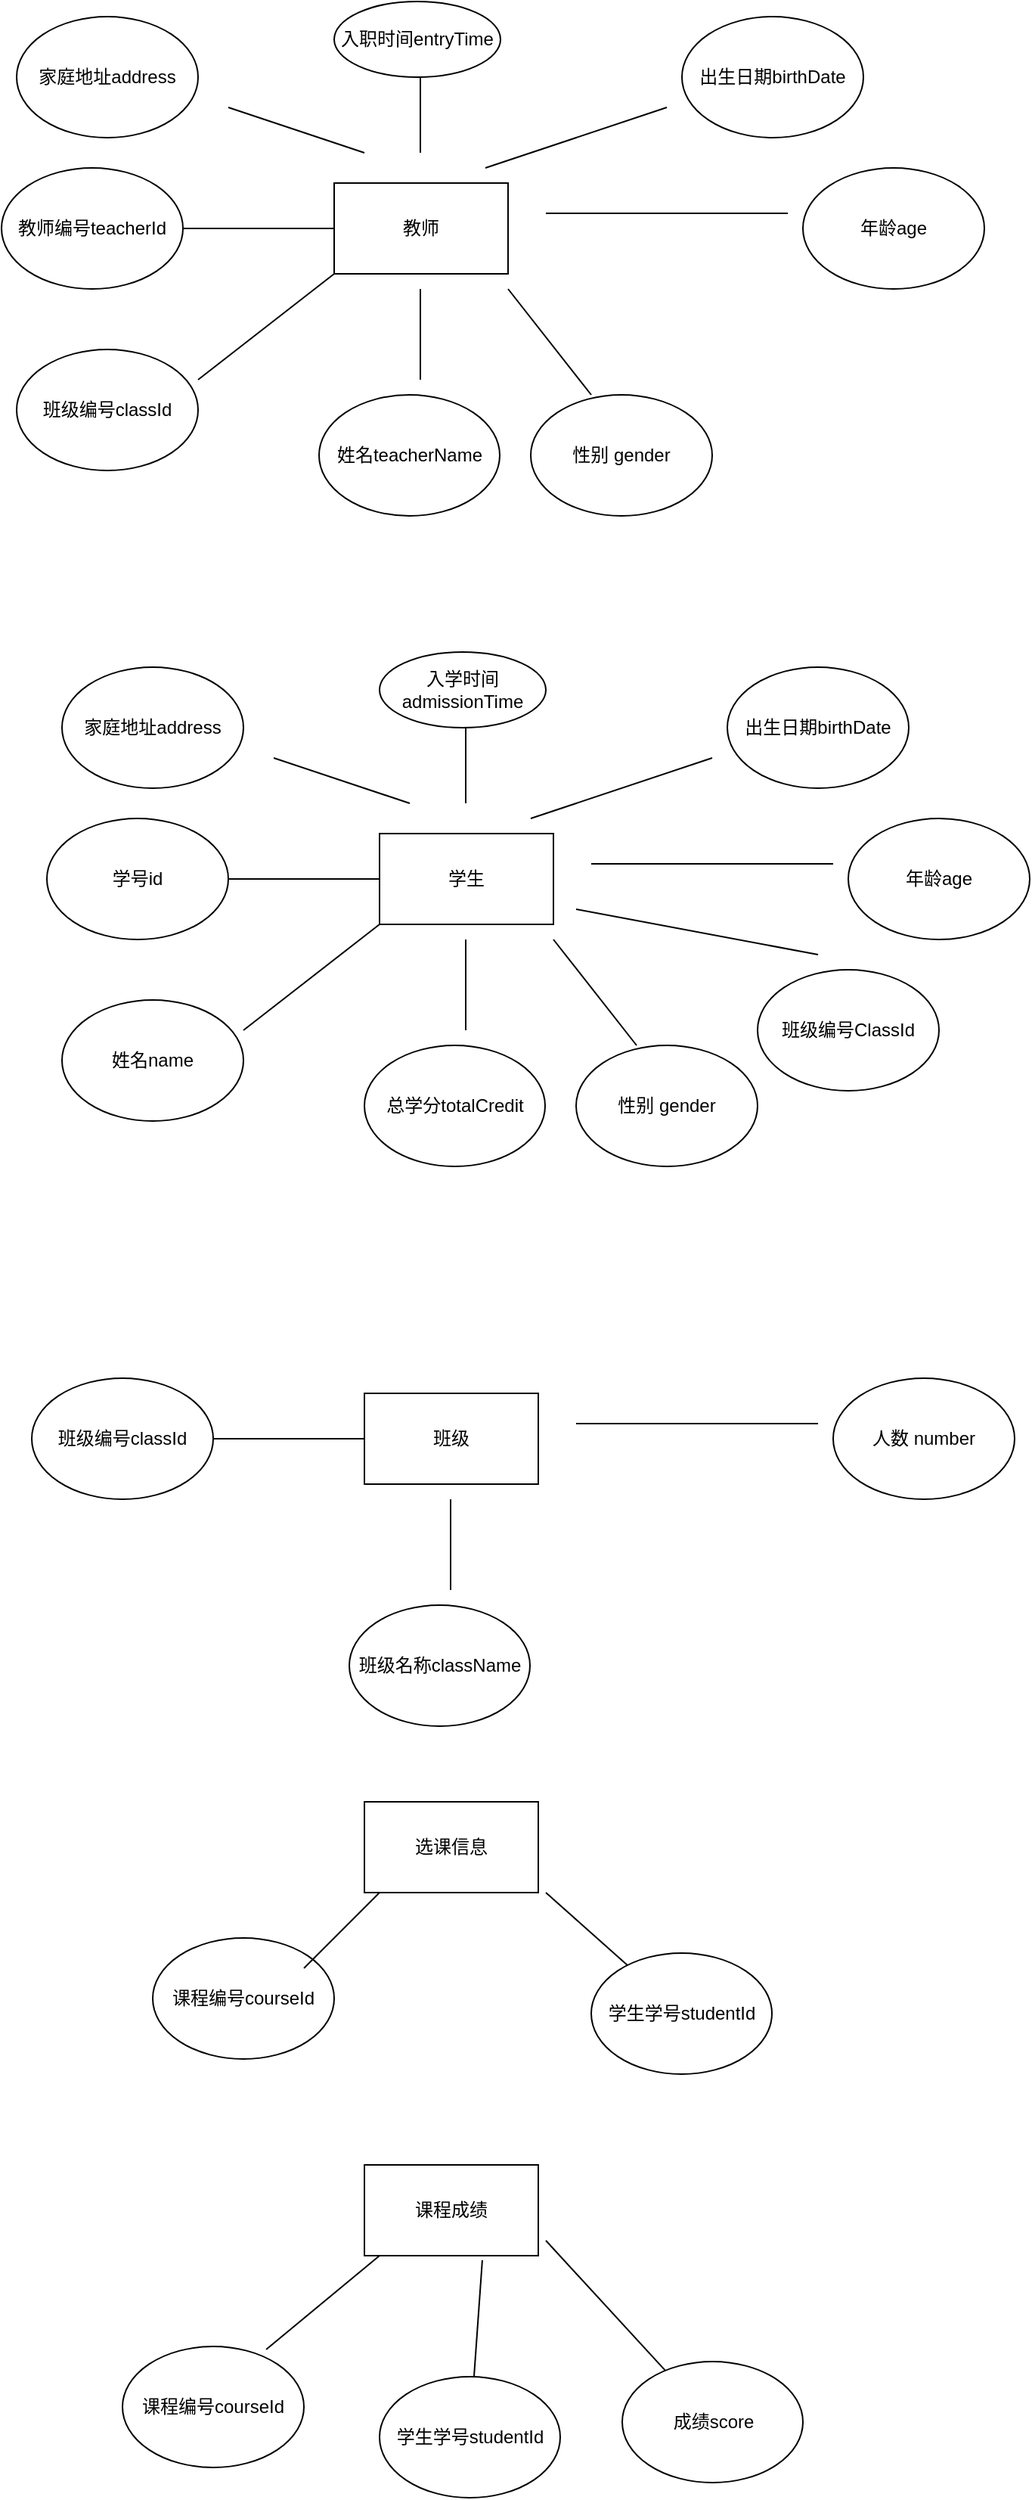 <mxfile version="21.3.6" type="github">
  <diagram id="R2lEEEUBdFMjLlhIrx00" name="Page-1">
    <mxGraphModel dx="1379" dy="1888" grid="1" gridSize="10" guides="1" tooltips="1" connect="1" arrows="1" fold="1" page="1" pageScale="1" pageWidth="850" pageHeight="1100" math="0" shadow="0" extFonts="Permanent Marker^https://fonts.googleapis.com/css?family=Permanent+Marker">
      <root>
        <mxCell id="0" />
        <mxCell id="1" parent="0" />
        <mxCell id="hJJ5cxdDLMS1EZ1irEGg-6" style="edgeStyle=orthogonalEdgeStyle;rounded=0;orthogonalLoop=1;jettySize=auto;html=1;entryX=1;entryY=0.5;entryDx=0;entryDy=0;endArrow=none;endFill=0;" parent="1" source="hJJ5cxdDLMS1EZ1irEGg-1" target="hJJ5cxdDLMS1EZ1irEGg-3" edge="1">
          <mxGeometry relative="1" as="geometry" />
        </mxCell>
        <mxCell id="hJJ5cxdDLMS1EZ1irEGg-1" value="学生" style="rounded=0;whiteSpace=wrap;html=1;" parent="1" vertex="1">
          <mxGeometry x="350" y="140" width="115" height="60" as="geometry" />
        </mxCell>
        <mxCell id="hJJ5cxdDLMS1EZ1irEGg-3" value="学号id" style="ellipse;whiteSpace=wrap;html=1;" parent="1" vertex="1">
          <mxGeometry x="130" y="130" width="120" height="80" as="geometry" />
        </mxCell>
        <mxCell id="hJJ5cxdDLMS1EZ1irEGg-7" value="总学分totalCredit&lt;br&gt;" style="ellipse;whiteSpace=wrap;html=1;rounded=0;" parent="1" vertex="1">
          <mxGeometry x="340" y="280" width="119.5" height="80" as="geometry" />
        </mxCell>
        <mxCell id="hJJ5cxdDLMS1EZ1irEGg-9" value="姓名name" style="ellipse;whiteSpace=wrap;html=1;" parent="1" vertex="1">
          <mxGeometry x="140" y="250" width="120" height="80" as="geometry" />
        </mxCell>
        <mxCell id="hJJ5cxdDLMS1EZ1irEGg-11" value="" style="endArrow=none;html=1;rounded=0;" parent="1" edge="1">
          <mxGeometry width="50" height="50" relative="1" as="geometry">
            <mxPoint x="260" y="270" as="sourcePoint" />
            <mxPoint x="350" y="200" as="targetPoint" />
          </mxGeometry>
        </mxCell>
        <mxCell id="hJJ5cxdDLMS1EZ1irEGg-12" value="" style="endArrow=none;html=1;rounded=0;" parent="1" edge="1">
          <mxGeometry width="50" height="50" relative="1" as="geometry">
            <mxPoint x="407" y="270" as="sourcePoint" />
            <mxPoint x="407" y="210" as="targetPoint" />
            <Array as="points">
              <mxPoint x="407" y="240" />
            </Array>
          </mxGeometry>
        </mxCell>
        <mxCell id="hJJ5cxdDLMS1EZ1irEGg-13" value="" style="endArrow=none;html=1;rounded=0;" parent="1" edge="1">
          <mxGeometry width="50" height="50" relative="1" as="geometry">
            <mxPoint x="465" y="210" as="sourcePoint" />
            <mxPoint x="520" y="280" as="targetPoint" />
          </mxGeometry>
        </mxCell>
        <mxCell id="hJJ5cxdDLMS1EZ1irEGg-14" value="性别 gender" style="ellipse;whiteSpace=wrap;html=1;" parent="1" vertex="1">
          <mxGeometry x="480" y="280" width="120" height="80" as="geometry" />
        </mxCell>
        <mxCell id="hJJ5cxdDLMS1EZ1irEGg-15" value="" style="endArrow=none;html=1;rounded=0;" parent="1" edge="1">
          <mxGeometry width="50" height="50" relative="1" as="geometry">
            <mxPoint x="480" y="190" as="sourcePoint" />
            <mxPoint x="640" y="220" as="targetPoint" />
          </mxGeometry>
        </mxCell>
        <mxCell id="hJJ5cxdDLMS1EZ1irEGg-16" value="班级编号ClassId" style="ellipse;whiteSpace=wrap;html=1;" parent="1" vertex="1">
          <mxGeometry x="600" y="230" width="120" height="80" as="geometry" />
        </mxCell>
        <mxCell id="hJJ5cxdDLMS1EZ1irEGg-17" value="" style="endArrow=none;html=1;rounded=0;" parent="1" edge="1">
          <mxGeometry width="50" height="50" relative="1" as="geometry">
            <mxPoint x="490" y="160" as="sourcePoint" />
            <mxPoint x="650" y="160" as="targetPoint" />
          </mxGeometry>
        </mxCell>
        <mxCell id="hJJ5cxdDLMS1EZ1irEGg-18" value="年龄age" style="ellipse;whiteSpace=wrap;html=1;" parent="1" vertex="1">
          <mxGeometry x="660" y="130" width="120" height="80" as="geometry" />
        </mxCell>
        <mxCell id="hJJ5cxdDLMS1EZ1irEGg-19" value="" style="endArrow=none;html=1;rounded=0;" parent="1" edge="1">
          <mxGeometry width="50" height="50" relative="1" as="geometry">
            <mxPoint x="450" y="130" as="sourcePoint" />
            <mxPoint x="570" y="90" as="targetPoint" />
          </mxGeometry>
        </mxCell>
        <mxCell id="hJJ5cxdDLMS1EZ1irEGg-20" value="出生日期birthDate" style="ellipse;whiteSpace=wrap;html=1;" parent="1" vertex="1">
          <mxGeometry x="580" y="30" width="120" height="80" as="geometry" />
        </mxCell>
        <mxCell id="hJJ5cxdDLMS1EZ1irEGg-21" value="" style="endArrow=none;html=1;rounded=0;" parent="1" edge="1">
          <mxGeometry width="50" height="50" relative="1" as="geometry">
            <mxPoint x="370" y="120" as="sourcePoint" />
            <mxPoint x="280" y="90" as="targetPoint" />
          </mxGeometry>
        </mxCell>
        <mxCell id="hJJ5cxdDLMS1EZ1irEGg-22" value="家庭地址address" style="ellipse;whiteSpace=wrap;html=1;" parent="1" vertex="1">
          <mxGeometry x="140" y="30" width="120" height="80" as="geometry" />
        </mxCell>
        <mxCell id="hJJ5cxdDLMS1EZ1irEGg-23" value="" style="endArrow=none;html=1;rounded=0;" parent="1" edge="1">
          <mxGeometry width="50" height="50" relative="1" as="geometry">
            <mxPoint x="407" y="120" as="sourcePoint" />
            <mxPoint x="407" y="60" as="targetPoint" />
            <Array as="points">
              <mxPoint x="407" y="90" />
            </Array>
          </mxGeometry>
        </mxCell>
        <mxCell id="hJJ5cxdDLMS1EZ1irEGg-24" value="入学时间admissionTime" style="ellipse;whiteSpace=wrap;html=1;" parent="1" vertex="1">
          <mxGeometry x="350" y="20" width="110" height="50" as="geometry" />
        </mxCell>
        <mxCell id="mxAn8L0b2jyymD9nRvfy-1" style="edgeStyle=orthogonalEdgeStyle;rounded=0;orthogonalLoop=1;jettySize=auto;html=1;entryX=1;entryY=0.5;entryDx=0;entryDy=0;endArrow=none;endFill=0;" edge="1" parent="1" source="mxAn8L0b2jyymD9nRvfy-2" target="mxAn8L0b2jyymD9nRvfy-3">
          <mxGeometry relative="1" as="geometry" />
        </mxCell>
        <mxCell id="mxAn8L0b2jyymD9nRvfy-2" value="班级" style="rounded=0;whiteSpace=wrap;html=1;" vertex="1" parent="1">
          <mxGeometry x="340" y="510" width="115" height="60" as="geometry" />
        </mxCell>
        <mxCell id="mxAn8L0b2jyymD9nRvfy-3" value="班级编号classId" style="ellipse;whiteSpace=wrap;html=1;" vertex="1" parent="1">
          <mxGeometry x="120" y="500" width="120" height="80" as="geometry" />
        </mxCell>
        <mxCell id="mxAn8L0b2jyymD9nRvfy-4" value="班级名称className" style="ellipse;whiteSpace=wrap;html=1;rounded=0;" vertex="1" parent="1">
          <mxGeometry x="330" y="650" width="119.5" height="80" as="geometry" />
        </mxCell>
        <mxCell id="mxAn8L0b2jyymD9nRvfy-7" value="" style="endArrow=none;html=1;rounded=0;" edge="1" parent="1">
          <mxGeometry width="50" height="50" relative="1" as="geometry">
            <mxPoint x="397" y="640" as="sourcePoint" />
            <mxPoint x="397" y="580" as="targetPoint" />
            <Array as="points">
              <mxPoint x="397" y="610" />
            </Array>
          </mxGeometry>
        </mxCell>
        <mxCell id="mxAn8L0b2jyymD9nRvfy-12" value="" style="endArrow=none;html=1;rounded=0;" edge="1" parent="1">
          <mxGeometry width="50" height="50" relative="1" as="geometry">
            <mxPoint x="480" y="530" as="sourcePoint" />
            <mxPoint x="640" y="530" as="targetPoint" />
          </mxGeometry>
        </mxCell>
        <mxCell id="mxAn8L0b2jyymD9nRvfy-13" value="人数 number" style="ellipse;whiteSpace=wrap;html=1;" vertex="1" parent="1">
          <mxGeometry x="650" y="500" width="120" height="80" as="geometry" />
        </mxCell>
        <mxCell id="mxAn8L0b2jyymD9nRvfy-20" value="选课信息" style="rounded=0;whiteSpace=wrap;html=1;" vertex="1" parent="1">
          <mxGeometry x="340" y="780" width="115" height="60" as="geometry" />
        </mxCell>
        <mxCell id="mxAn8L0b2jyymD9nRvfy-21" value="课程编号courseId" style="ellipse;whiteSpace=wrap;html=1;" vertex="1" parent="1">
          <mxGeometry x="200" y="870" width="120" height="80" as="geometry" />
        </mxCell>
        <mxCell id="mxAn8L0b2jyymD9nRvfy-22" value="学生学号studentId" style="ellipse;whiteSpace=wrap;html=1;rounded=0;" vertex="1" parent="1">
          <mxGeometry x="490" y="880" width="119.5" height="80" as="geometry" />
        </mxCell>
        <mxCell id="mxAn8L0b2jyymD9nRvfy-26" style="edgeStyle=orthogonalEdgeStyle;rounded=0;orthogonalLoop=1;jettySize=auto;html=1;entryX=1;entryY=0.5;entryDx=0;entryDy=0;endArrow=none;endFill=0;" edge="1" parent="1" source="mxAn8L0b2jyymD9nRvfy-27" target="mxAn8L0b2jyymD9nRvfy-28">
          <mxGeometry relative="1" as="geometry" />
        </mxCell>
        <mxCell id="mxAn8L0b2jyymD9nRvfy-27" value="教师" style="rounded=0;whiteSpace=wrap;html=1;" vertex="1" parent="1">
          <mxGeometry x="320" y="-290" width="115" height="60" as="geometry" />
        </mxCell>
        <mxCell id="mxAn8L0b2jyymD9nRvfy-28" value="教师编号teacherId" style="ellipse;whiteSpace=wrap;html=1;" vertex="1" parent="1">
          <mxGeometry x="100" y="-300" width="120" height="80" as="geometry" />
        </mxCell>
        <mxCell id="mxAn8L0b2jyymD9nRvfy-29" value="姓名teacherName" style="ellipse;whiteSpace=wrap;html=1;rounded=0;" vertex="1" parent="1">
          <mxGeometry x="310" y="-150" width="119.5" height="80" as="geometry" />
        </mxCell>
        <mxCell id="mxAn8L0b2jyymD9nRvfy-30" value="班级编号classId" style="ellipse;whiteSpace=wrap;html=1;" vertex="1" parent="1">
          <mxGeometry x="110" y="-180" width="120" height="80" as="geometry" />
        </mxCell>
        <mxCell id="mxAn8L0b2jyymD9nRvfy-31" value="" style="endArrow=none;html=1;rounded=0;" edge="1" parent="1">
          <mxGeometry width="50" height="50" relative="1" as="geometry">
            <mxPoint x="230" y="-160" as="sourcePoint" />
            <mxPoint x="320" y="-230" as="targetPoint" />
          </mxGeometry>
        </mxCell>
        <mxCell id="mxAn8L0b2jyymD9nRvfy-32" value="" style="endArrow=none;html=1;rounded=0;" edge="1" parent="1">
          <mxGeometry width="50" height="50" relative="1" as="geometry">
            <mxPoint x="377" y="-160" as="sourcePoint" />
            <mxPoint x="377" y="-220" as="targetPoint" />
            <Array as="points">
              <mxPoint x="377" y="-190" />
            </Array>
          </mxGeometry>
        </mxCell>
        <mxCell id="mxAn8L0b2jyymD9nRvfy-33" value="" style="endArrow=none;html=1;rounded=0;" edge="1" parent="1">
          <mxGeometry width="50" height="50" relative="1" as="geometry">
            <mxPoint x="435" y="-220" as="sourcePoint" />
            <mxPoint x="490" y="-150" as="targetPoint" />
          </mxGeometry>
        </mxCell>
        <mxCell id="mxAn8L0b2jyymD9nRvfy-34" value="性别 gender" style="ellipse;whiteSpace=wrap;html=1;" vertex="1" parent="1">
          <mxGeometry x="450" y="-150" width="120" height="80" as="geometry" />
        </mxCell>
        <mxCell id="mxAn8L0b2jyymD9nRvfy-37" value="" style="endArrow=none;html=1;rounded=0;" edge="1" parent="1">
          <mxGeometry width="50" height="50" relative="1" as="geometry">
            <mxPoint x="460" y="-270" as="sourcePoint" />
            <mxPoint x="620" y="-270" as="targetPoint" />
          </mxGeometry>
        </mxCell>
        <mxCell id="mxAn8L0b2jyymD9nRvfy-38" value="年龄age" style="ellipse;whiteSpace=wrap;html=1;" vertex="1" parent="1">
          <mxGeometry x="630" y="-300" width="120" height="80" as="geometry" />
        </mxCell>
        <mxCell id="mxAn8L0b2jyymD9nRvfy-39" value="" style="endArrow=none;html=1;rounded=0;" edge="1" parent="1">
          <mxGeometry width="50" height="50" relative="1" as="geometry">
            <mxPoint x="420" y="-300" as="sourcePoint" />
            <mxPoint x="540" y="-340" as="targetPoint" />
          </mxGeometry>
        </mxCell>
        <mxCell id="mxAn8L0b2jyymD9nRvfy-40" value="出生日期birthDate" style="ellipse;whiteSpace=wrap;html=1;" vertex="1" parent="1">
          <mxGeometry x="550" y="-400" width="120" height="80" as="geometry" />
        </mxCell>
        <mxCell id="mxAn8L0b2jyymD9nRvfy-41" value="" style="endArrow=none;html=1;rounded=0;" edge="1" parent="1">
          <mxGeometry width="50" height="50" relative="1" as="geometry">
            <mxPoint x="340" y="-310" as="sourcePoint" />
            <mxPoint x="250" y="-340" as="targetPoint" />
          </mxGeometry>
        </mxCell>
        <mxCell id="mxAn8L0b2jyymD9nRvfy-42" value="家庭地址address" style="ellipse;whiteSpace=wrap;html=1;" vertex="1" parent="1">
          <mxGeometry x="110" y="-400" width="120" height="80" as="geometry" />
        </mxCell>
        <mxCell id="mxAn8L0b2jyymD9nRvfy-43" value="" style="endArrow=none;html=1;rounded=0;" edge="1" parent="1">
          <mxGeometry width="50" height="50" relative="1" as="geometry">
            <mxPoint x="377" y="-310" as="sourcePoint" />
            <mxPoint x="377" y="-370" as="targetPoint" />
            <Array as="points">
              <mxPoint x="377" y="-340" />
            </Array>
          </mxGeometry>
        </mxCell>
        <mxCell id="mxAn8L0b2jyymD9nRvfy-44" value="入职时间entryTime" style="ellipse;whiteSpace=wrap;html=1;" vertex="1" parent="1">
          <mxGeometry x="320" y="-410" width="110" height="50" as="geometry" />
        </mxCell>
        <mxCell id="mxAn8L0b2jyymD9nRvfy-45" value="" style="endArrow=none;html=1;rounded=0;" edge="1" parent="1">
          <mxGeometry width="50" height="50" relative="1" as="geometry">
            <mxPoint x="300" y="890" as="sourcePoint" />
            <mxPoint x="350" y="840" as="targetPoint" />
          </mxGeometry>
        </mxCell>
        <mxCell id="mxAn8L0b2jyymD9nRvfy-46" value="" style="endArrow=none;html=1;rounded=0;" edge="1" parent="1" target="mxAn8L0b2jyymD9nRvfy-22">
          <mxGeometry width="50" height="50" relative="1" as="geometry">
            <mxPoint x="460" y="840" as="sourcePoint" />
            <mxPoint x="510" y="790" as="targetPoint" />
          </mxGeometry>
        </mxCell>
        <mxCell id="mxAn8L0b2jyymD9nRvfy-47" value="课程成绩" style="rounded=0;whiteSpace=wrap;html=1;" vertex="1" parent="1">
          <mxGeometry x="340" y="1020" width="115" height="60" as="geometry" />
        </mxCell>
        <mxCell id="mxAn8L0b2jyymD9nRvfy-48" value="课程编号courseId" style="ellipse;whiteSpace=wrap;html=1;" vertex="1" parent="1">
          <mxGeometry x="180" y="1140" width="120" height="80" as="geometry" />
        </mxCell>
        <mxCell id="mxAn8L0b2jyymD9nRvfy-49" value="学生学号studentId" style="ellipse;whiteSpace=wrap;html=1;rounded=0;" vertex="1" parent="1">
          <mxGeometry x="350" y="1160" width="119.5" height="80" as="geometry" />
        </mxCell>
        <mxCell id="mxAn8L0b2jyymD9nRvfy-50" value="" style="endArrow=none;html=1;rounded=0;exitX=0.792;exitY=0.025;exitDx=0;exitDy=0;exitPerimeter=0;" edge="1" parent="1" source="mxAn8L0b2jyymD9nRvfy-48">
          <mxGeometry width="50" height="50" relative="1" as="geometry">
            <mxPoint x="300" y="1130" as="sourcePoint" />
            <mxPoint x="350" y="1080" as="targetPoint" />
          </mxGeometry>
        </mxCell>
        <mxCell id="mxAn8L0b2jyymD9nRvfy-51" value="" style="endArrow=none;html=1;rounded=0;exitX=0.678;exitY=1.05;exitDx=0;exitDy=0;exitPerimeter=0;" edge="1" parent="1" target="mxAn8L0b2jyymD9nRvfy-49" source="mxAn8L0b2jyymD9nRvfy-47">
          <mxGeometry width="50" height="50" relative="1" as="geometry">
            <mxPoint x="460" y="1080" as="sourcePoint" />
            <mxPoint x="510" y="1030" as="targetPoint" />
          </mxGeometry>
        </mxCell>
        <mxCell id="mxAn8L0b2jyymD9nRvfy-52" value="成绩score" style="ellipse;whiteSpace=wrap;html=1;rounded=0;" vertex="1" parent="1">
          <mxGeometry x="510.5" y="1150" width="119.5" height="80" as="geometry" />
        </mxCell>
        <mxCell id="mxAn8L0b2jyymD9nRvfy-53" value="" style="endArrow=none;html=1;rounded=0;" edge="1" parent="1" target="mxAn8L0b2jyymD9nRvfy-52">
          <mxGeometry width="50" height="50" relative="1" as="geometry">
            <mxPoint x="460" y="1070" as="sourcePoint" />
            <mxPoint x="510" y="1040" as="targetPoint" />
          </mxGeometry>
        </mxCell>
      </root>
    </mxGraphModel>
  </diagram>
</mxfile>
